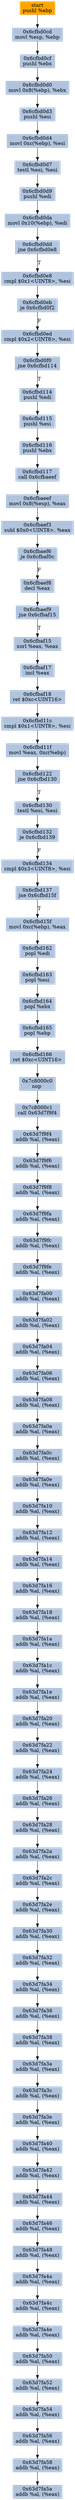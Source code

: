 digraph G {
node[shape=rectangle,style=filled,fillcolor=lightsteelblue,color=lightsteelblue]
bgcolor="transparent"
a0x6cfbd0ccpushl_ebp[label="start\npushl %ebp",color="lightgrey",fillcolor="orange"];
a0x6cfbd0cdmovl_esp_ebp[label="0x6cfbd0cd\nmovl %esp, %ebp"];
a0x6cfbd0cfpushl_ebx[label="0x6cfbd0cf\npushl %ebx"];
a0x6cfbd0d0movl_0x8ebp__ebx[label="0x6cfbd0d0\nmovl 0x8(%ebp), %ebx"];
a0x6cfbd0d3pushl_esi[label="0x6cfbd0d3\npushl %esi"];
a0x6cfbd0d4movl_0xcebp__esi[label="0x6cfbd0d4\nmovl 0xc(%ebp), %esi"];
a0x6cfbd0d7testl_esi_esi[label="0x6cfbd0d7\ntestl %esi, %esi"];
a0x6cfbd0d9pushl_edi[label="0x6cfbd0d9\npushl %edi"];
a0x6cfbd0damovl_0x10ebp__edi[label="0x6cfbd0da\nmovl 0x10(%ebp), %edi"];
a0x6cfbd0ddjne_0x6cfbd0e8[label="0x6cfbd0dd\njne 0x6cfbd0e8"];
a0x6cfbd0e8cmpl_0x1UINT8_esi[label="0x6cfbd0e8\ncmpl $0x1<UINT8>, %esi"];
a0x6cfbd0ebje_0x6cfbd0f2[label="0x6cfbd0eb\nje 0x6cfbd0f2"];
a0x6cfbd0edcmpl_0x2UINT8_esi[label="0x6cfbd0ed\ncmpl $0x2<UINT8>, %esi"];
a0x6cfbd0f0jne_0x6cfbd114[label="0x6cfbd0f0\njne 0x6cfbd114"];
a0x6cfbd114pushl_edi[label="0x6cfbd114\npushl %edi"];
a0x6cfbd115pushl_esi[label="0x6cfbd115\npushl %esi"];
a0x6cfbd116pushl_ebx[label="0x6cfbd116\npushl %ebx"];
a0x6cfbd117call_0x6cfbaeef[label="0x6cfbd117\ncall 0x6cfbaeef"];
a0x6cfbaeefmovl_0x8esp__eax[label="0x6cfbaeef\nmovl 0x8(%esp), %eax"];
a0x6cfbaef3subl_0x0UINT8_eax[label="0x6cfbaef3\nsubl $0x0<UINT8>, %eax"];
a0x6cfbaef6je_0x6cfbaf0c[label="0x6cfbaef6\nje 0x6cfbaf0c"];
a0x6cfbaef8decl_eax[label="0x6cfbaef8\ndecl %eax"];
a0x6cfbaef9jne_0x6cfbaf15[label="0x6cfbaef9\njne 0x6cfbaf15"];
a0x6cfbaf15xorl_eax_eax[label="0x6cfbaf15\nxorl %eax, %eax"];
a0x6cfbaf17incl_eax[label="0x6cfbaf17\nincl %eax"];
a0x6cfbaf18ret_0xcUINT16[label="0x6cfbaf18\nret $0xc<UINT16>"];
a0x6cfbd11ccmpl_0x1UINT8_esi[label="0x6cfbd11c\ncmpl $0x1<UINT8>, %esi"];
a0x6cfbd11fmovl_eax_0xcebp_[label="0x6cfbd11f\nmovl %eax, 0xc(%ebp)"];
a0x6cfbd122jne_0x6cfbd130[label="0x6cfbd122\njne 0x6cfbd130"];
a0x6cfbd130testl_esi_esi[label="0x6cfbd130\ntestl %esi, %esi"];
a0x6cfbd132je_0x6cfbd139[label="0x6cfbd132\nje 0x6cfbd139"];
a0x6cfbd134cmpl_0x3UINT8_esi[label="0x6cfbd134\ncmpl $0x3<UINT8>, %esi"];
a0x6cfbd137jne_0x6cfbd15f[label="0x6cfbd137\njne 0x6cfbd15f"];
a0x6cfbd15fmovl_0xcebp__eax[label="0x6cfbd15f\nmovl 0xc(%ebp), %eax"];
a0x6cfbd162popl_edi[label="0x6cfbd162\npopl %edi"];
a0x6cfbd163popl_esi[label="0x6cfbd163\npopl %esi"];
a0x6cfbd164popl_ebx[label="0x6cfbd164\npopl %ebx"];
a0x6cfbd165popl_ebp[label="0x6cfbd165\npopl %ebp"];
a0x6cfbd166ret_0xcUINT16[label="0x6cfbd166\nret $0xc<UINT16>"];
a0x7c8000c0nop_[label="0x7c8000c0\nnop "];
a0x7c8000c1call_0x63d7f9f4[label="0x7c8000c1\ncall 0x63d7f9f4"];
a0x63d7f9f4addb_al_eax_[label="0x63d7f9f4\naddb %al, (%eax)"];
a0x63d7f9f6addb_al_eax_[label="0x63d7f9f6\naddb %al, (%eax)"];
a0x63d7f9f8addb_al_eax_[label="0x63d7f9f8\naddb %al, (%eax)"];
a0x63d7f9faaddb_al_eax_[label="0x63d7f9fa\naddb %al, (%eax)"];
a0x63d7f9fcaddb_al_eax_[label="0x63d7f9fc\naddb %al, (%eax)"];
a0x63d7f9feaddb_al_eax_[label="0x63d7f9fe\naddb %al, (%eax)"];
a0x63d7fa00addb_al_eax_[label="0x63d7fa00\naddb %al, (%eax)"];
a0x63d7fa02addb_al_eax_[label="0x63d7fa02\naddb %al, (%eax)"];
a0x63d7fa04addb_al_eax_[label="0x63d7fa04\naddb %al, (%eax)"];
a0x63d7fa06addb_al_eax_[label="0x63d7fa06\naddb %al, (%eax)"];
a0x63d7fa08addb_al_eax_[label="0x63d7fa08\naddb %al, (%eax)"];
a0x63d7fa0aaddb_al_eax_[label="0x63d7fa0a\naddb %al, (%eax)"];
a0x63d7fa0caddb_al_eax_[label="0x63d7fa0c\naddb %al, (%eax)"];
a0x63d7fa0eaddb_al_eax_[label="0x63d7fa0e\naddb %al, (%eax)"];
a0x63d7fa10addb_al_eax_[label="0x63d7fa10\naddb %al, (%eax)"];
a0x63d7fa12addb_al_eax_[label="0x63d7fa12\naddb %al, (%eax)"];
a0x63d7fa14addb_al_eax_[label="0x63d7fa14\naddb %al, (%eax)"];
a0x63d7fa16addb_al_eax_[label="0x63d7fa16\naddb %al, (%eax)"];
a0x63d7fa18addb_al_eax_[label="0x63d7fa18\naddb %al, (%eax)"];
a0x63d7fa1aaddb_al_eax_[label="0x63d7fa1a\naddb %al, (%eax)"];
a0x63d7fa1caddb_al_eax_[label="0x63d7fa1c\naddb %al, (%eax)"];
a0x63d7fa1eaddb_al_eax_[label="0x63d7fa1e\naddb %al, (%eax)"];
a0x63d7fa20addb_al_eax_[label="0x63d7fa20\naddb %al, (%eax)"];
a0x63d7fa22addb_al_eax_[label="0x63d7fa22\naddb %al, (%eax)"];
a0x63d7fa24addb_al_eax_[label="0x63d7fa24\naddb %al, (%eax)"];
a0x63d7fa26addb_al_eax_[label="0x63d7fa26\naddb %al, (%eax)"];
a0x63d7fa28addb_al_eax_[label="0x63d7fa28\naddb %al, (%eax)"];
a0x63d7fa2aaddb_al_eax_[label="0x63d7fa2a\naddb %al, (%eax)"];
a0x63d7fa2caddb_al_eax_[label="0x63d7fa2c\naddb %al, (%eax)"];
a0x63d7fa2eaddb_al_eax_[label="0x63d7fa2e\naddb %al, (%eax)"];
a0x63d7fa30addb_al_eax_[label="0x63d7fa30\naddb %al, (%eax)"];
a0x63d7fa32addb_al_eax_[label="0x63d7fa32\naddb %al, (%eax)"];
a0x63d7fa34addb_al_eax_[label="0x63d7fa34\naddb %al, (%eax)"];
a0x63d7fa36addb_al_eax_[label="0x63d7fa36\naddb %al, (%eax)"];
a0x63d7fa38addb_al_eax_[label="0x63d7fa38\naddb %al, (%eax)"];
a0x63d7fa3aaddb_al_eax_[label="0x63d7fa3a\naddb %al, (%eax)"];
a0x63d7fa3caddb_al_eax_[label="0x63d7fa3c\naddb %al, (%eax)"];
a0x63d7fa3eaddb_al_eax_[label="0x63d7fa3e\naddb %al, (%eax)"];
a0x63d7fa40addb_al_eax_[label="0x63d7fa40\naddb %al, (%eax)"];
a0x63d7fa42addb_al_eax_[label="0x63d7fa42\naddb %al, (%eax)"];
a0x63d7fa44addb_al_eax_[label="0x63d7fa44\naddb %al, (%eax)"];
a0x63d7fa46addb_al_eax_[label="0x63d7fa46\naddb %al, (%eax)"];
a0x63d7fa48addb_al_eax_[label="0x63d7fa48\naddb %al, (%eax)"];
a0x63d7fa4aaddb_al_eax_[label="0x63d7fa4a\naddb %al, (%eax)"];
a0x63d7fa4caddb_al_eax_[label="0x63d7fa4c\naddb %al, (%eax)"];
a0x63d7fa4eaddb_al_eax_[label="0x63d7fa4e\naddb %al, (%eax)"];
a0x63d7fa50addb_al_eax_[label="0x63d7fa50\naddb %al, (%eax)"];
a0x63d7fa52addb_al_eax_[label="0x63d7fa52\naddb %al, (%eax)"];
a0x63d7fa54addb_al_eax_[label="0x63d7fa54\naddb %al, (%eax)"];
a0x63d7fa56addb_al_eax_[label="0x63d7fa56\naddb %al, (%eax)"];
a0x63d7fa58addb_al_eax_[label="0x63d7fa58\naddb %al, (%eax)"];
a0x63d7fa5aaddb_al_eax_[label="0x63d7fa5a\naddb %al, (%eax)"];
a0x6cfbd0ccpushl_ebp -> a0x6cfbd0cdmovl_esp_ebp [color="#000000"];
a0x6cfbd0cdmovl_esp_ebp -> a0x6cfbd0cfpushl_ebx [color="#000000"];
a0x6cfbd0cfpushl_ebx -> a0x6cfbd0d0movl_0x8ebp__ebx [color="#000000"];
a0x6cfbd0d0movl_0x8ebp__ebx -> a0x6cfbd0d3pushl_esi [color="#000000"];
a0x6cfbd0d3pushl_esi -> a0x6cfbd0d4movl_0xcebp__esi [color="#000000"];
a0x6cfbd0d4movl_0xcebp__esi -> a0x6cfbd0d7testl_esi_esi [color="#000000"];
a0x6cfbd0d7testl_esi_esi -> a0x6cfbd0d9pushl_edi [color="#000000"];
a0x6cfbd0d9pushl_edi -> a0x6cfbd0damovl_0x10ebp__edi [color="#000000"];
a0x6cfbd0damovl_0x10ebp__edi -> a0x6cfbd0ddjne_0x6cfbd0e8 [color="#000000"];
a0x6cfbd0ddjne_0x6cfbd0e8 -> a0x6cfbd0e8cmpl_0x1UINT8_esi [color="#000000",label="T"];
a0x6cfbd0e8cmpl_0x1UINT8_esi -> a0x6cfbd0ebje_0x6cfbd0f2 [color="#000000"];
a0x6cfbd0ebje_0x6cfbd0f2 -> a0x6cfbd0edcmpl_0x2UINT8_esi [color="#000000",label="F"];
a0x6cfbd0edcmpl_0x2UINT8_esi -> a0x6cfbd0f0jne_0x6cfbd114 [color="#000000"];
a0x6cfbd0f0jne_0x6cfbd114 -> a0x6cfbd114pushl_edi [color="#000000",label="T"];
a0x6cfbd114pushl_edi -> a0x6cfbd115pushl_esi [color="#000000"];
a0x6cfbd115pushl_esi -> a0x6cfbd116pushl_ebx [color="#000000"];
a0x6cfbd116pushl_ebx -> a0x6cfbd117call_0x6cfbaeef [color="#000000"];
a0x6cfbd117call_0x6cfbaeef -> a0x6cfbaeefmovl_0x8esp__eax [color="#000000"];
a0x6cfbaeefmovl_0x8esp__eax -> a0x6cfbaef3subl_0x0UINT8_eax [color="#000000"];
a0x6cfbaef3subl_0x0UINT8_eax -> a0x6cfbaef6je_0x6cfbaf0c [color="#000000"];
a0x6cfbaef6je_0x6cfbaf0c -> a0x6cfbaef8decl_eax [color="#000000",label="F"];
a0x6cfbaef8decl_eax -> a0x6cfbaef9jne_0x6cfbaf15 [color="#000000"];
a0x6cfbaef9jne_0x6cfbaf15 -> a0x6cfbaf15xorl_eax_eax [color="#000000",label="T"];
a0x6cfbaf15xorl_eax_eax -> a0x6cfbaf17incl_eax [color="#000000"];
a0x6cfbaf17incl_eax -> a0x6cfbaf18ret_0xcUINT16 [color="#000000"];
a0x6cfbaf18ret_0xcUINT16 -> a0x6cfbd11ccmpl_0x1UINT8_esi [color="#000000"];
a0x6cfbd11ccmpl_0x1UINT8_esi -> a0x6cfbd11fmovl_eax_0xcebp_ [color="#000000"];
a0x6cfbd11fmovl_eax_0xcebp_ -> a0x6cfbd122jne_0x6cfbd130 [color="#000000"];
a0x6cfbd122jne_0x6cfbd130 -> a0x6cfbd130testl_esi_esi [color="#000000",label="T"];
a0x6cfbd130testl_esi_esi -> a0x6cfbd132je_0x6cfbd139 [color="#000000"];
a0x6cfbd132je_0x6cfbd139 -> a0x6cfbd134cmpl_0x3UINT8_esi [color="#000000",label="F"];
a0x6cfbd134cmpl_0x3UINT8_esi -> a0x6cfbd137jne_0x6cfbd15f [color="#000000"];
a0x6cfbd137jne_0x6cfbd15f -> a0x6cfbd15fmovl_0xcebp__eax [color="#000000",label="T"];
a0x6cfbd15fmovl_0xcebp__eax -> a0x6cfbd162popl_edi [color="#000000"];
a0x6cfbd162popl_edi -> a0x6cfbd163popl_esi [color="#000000"];
a0x6cfbd163popl_esi -> a0x6cfbd164popl_ebx [color="#000000"];
a0x6cfbd164popl_ebx -> a0x6cfbd165popl_ebp [color="#000000"];
a0x6cfbd165popl_ebp -> a0x6cfbd166ret_0xcUINT16 [color="#000000"];
a0x6cfbd166ret_0xcUINT16 -> a0x7c8000c0nop_ [color="#000000"];
a0x7c8000c0nop_ -> a0x7c8000c1call_0x63d7f9f4 [color="#000000"];
a0x7c8000c1call_0x63d7f9f4 -> a0x63d7f9f4addb_al_eax_ [color="#000000"];
a0x63d7f9f4addb_al_eax_ -> a0x63d7f9f6addb_al_eax_ [color="#000000"];
a0x63d7f9f6addb_al_eax_ -> a0x63d7f9f8addb_al_eax_ [color="#000000"];
a0x63d7f9f8addb_al_eax_ -> a0x63d7f9faaddb_al_eax_ [color="#000000"];
a0x63d7f9faaddb_al_eax_ -> a0x63d7f9fcaddb_al_eax_ [color="#000000"];
a0x63d7f9fcaddb_al_eax_ -> a0x63d7f9feaddb_al_eax_ [color="#000000"];
a0x63d7f9feaddb_al_eax_ -> a0x63d7fa00addb_al_eax_ [color="#000000"];
a0x63d7fa00addb_al_eax_ -> a0x63d7fa02addb_al_eax_ [color="#000000"];
a0x63d7fa02addb_al_eax_ -> a0x63d7fa04addb_al_eax_ [color="#000000"];
a0x63d7fa04addb_al_eax_ -> a0x63d7fa06addb_al_eax_ [color="#000000"];
a0x63d7fa06addb_al_eax_ -> a0x63d7fa08addb_al_eax_ [color="#000000"];
a0x63d7fa08addb_al_eax_ -> a0x63d7fa0aaddb_al_eax_ [color="#000000"];
a0x63d7fa0aaddb_al_eax_ -> a0x63d7fa0caddb_al_eax_ [color="#000000"];
a0x63d7fa0caddb_al_eax_ -> a0x63d7fa0eaddb_al_eax_ [color="#000000"];
a0x63d7fa0eaddb_al_eax_ -> a0x63d7fa10addb_al_eax_ [color="#000000"];
a0x63d7fa10addb_al_eax_ -> a0x63d7fa12addb_al_eax_ [color="#000000"];
a0x63d7fa12addb_al_eax_ -> a0x63d7fa14addb_al_eax_ [color="#000000"];
a0x63d7fa14addb_al_eax_ -> a0x63d7fa16addb_al_eax_ [color="#000000"];
a0x63d7fa16addb_al_eax_ -> a0x63d7fa18addb_al_eax_ [color="#000000"];
a0x63d7fa18addb_al_eax_ -> a0x63d7fa1aaddb_al_eax_ [color="#000000"];
a0x63d7fa1aaddb_al_eax_ -> a0x63d7fa1caddb_al_eax_ [color="#000000"];
a0x63d7fa1caddb_al_eax_ -> a0x63d7fa1eaddb_al_eax_ [color="#000000"];
a0x63d7fa1eaddb_al_eax_ -> a0x63d7fa20addb_al_eax_ [color="#000000"];
a0x63d7fa20addb_al_eax_ -> a0x63d7fa22addb_al_eax_ [color="#000000"];
a0x63d7fa22addb_al_eax_ -> a0x63d7fa24addb_al_eax_ [color="#000000"];
a0x63d7fa24addb_al_eax_ -> a0x63d7fa26addb_al_eax_ [color="#000000"];
a0x63d7fa26addb_al_eax_ -> a0x63d7fa28addb_al_eax_ [color="#000000"];
a0x63d7fa28addb_al_eax_ -> a0x63d7fa2aaddb_al_eax_ [color="#000000"];
a0x63d7fa2aaddb_al_eax_ -> a0x63d7fa2caddb_al_eax_ [color="#000000"];
a0x63d7fa2caddb_al_eax_ -> a0x63d7fa2eaddb_al_eax_ [color="#000000"];
a0x63d7fa2eaddb_al_eax_ -> a0x63d7fa30addb_al_eax_ [color="#000000"];
a0x63d7fa30addb_al_eax_ -> a0x63d7fa32addb_al_eax_ [color="#000000"];
a0x63d7fa32addb_al_eax_ -> a0x63d7fa34addb_al_eax_ [color="#000000"];
a0x63d7fa34addb_al_eax_ -> a0x63d7fa36addb_al_eax_ [color="#000000"];
a0x63d7fa36addb_al_eax_ -> a0x63d7fa38addb_al_eax_ [color="#000000"];
a0x63d7fa38addb_al_eax_ -> a0x63d7fa3aaddb_al_eax_ [color="#000000"];
a0x63d7fa3aaddb_al_eax_ -> a0x63d7fa3caddb_al_eax_ [color="#000000"];
a0x63d7fa3caddb_al_eax_ -> a0x63d7fa3eaddb_al_eax_ [color="#000000"];
a0x63d7fa3eaddb_al_eax_ -> a0x63d7fa40addb_al_eax_ [color="#000000"];
a0x63d7fa40addb_al_eax_ -> a0x63d7fa42addb_al_eax_ [color="#000000"];
a0x63d7fa42addb_al_eax_ -> a0x63d7fa44addb_al_eax_ [color="#000000"];
a0x63d7fa44addb_al_eax_ -> a0x63d7fa46addb_al_eax_ [color="#000000"];
a0x63d7fa46addb_al_eax_ -> a0x63d7fa48addb_al_eax_ [color="#000000"];
a0x63d7fa48addb_al_eax_ -> a0x63d7fa4aaddb_al_eax_ [color="#000000"];
a0x63d7fa4aaddb_al_eax_ -> a0x63d7fa4caddb_al_eax_ [color="#000000"];
a0x63d7fa4caddb_al_eax_ -> a0x63d7fa4eaddb_al_eax_ [color="#000000"];
a0x63d7fa4eaddb_al_eax_ -> a0x63d7fa50addb_al_eax_ [color="#000000"];
a0x63d7fa50addb_al_eax_ -> a0x63d7fa52addb_al_eax_ [color="#000000"];
a0x63d7fa52addb_al_eax_ -> a0x63d7fa54addb_al_eax_ [color="#000000"];
a0x63d7fa54addb_al_eax_ -> a0x63d7fa56addb_al_eax_ [color="#000000"];
a0x63d7fa56addb_al_eax_ -> a0x63d7fa58addb_al_eax_ [color="#000000"];
a0x63d7fa58addb_al_eax_ -> a0x63d7fa5aaddb_al_eax_ [color="#000000"];
}
